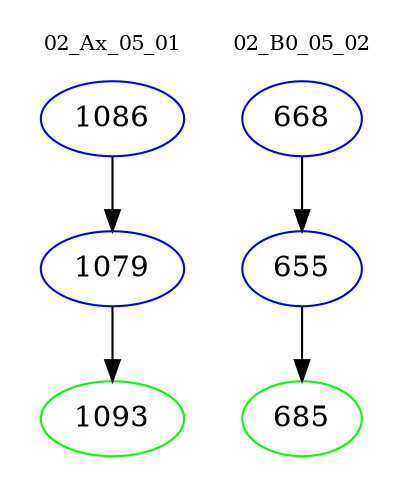 digraph{
subgraph cluster_0 {
color = white
label = "02_Ax_05_01";
fontsize=10;
T0_1086 [label="1086", color="blue"]
T0_1086 -> T0_1079 [color="black"]
T0_1079 [label="1079", color="blue"]
T0_1079 -> T0_1093 [color="black"]
T0_1093 [label="1093", color="green"]
}
subgraph cluster_1 {
color = white
label = "02_B0_05_02";
fontsize=10;
T1_668 [label="668", color="blue"]
T1_668 -> T1_655 [color="black"]
T1_655 [label="655", color="blue"]
T1_655 -> T1_685 [color="black"]
T1_685 [label="685", color="green"]
}
}
